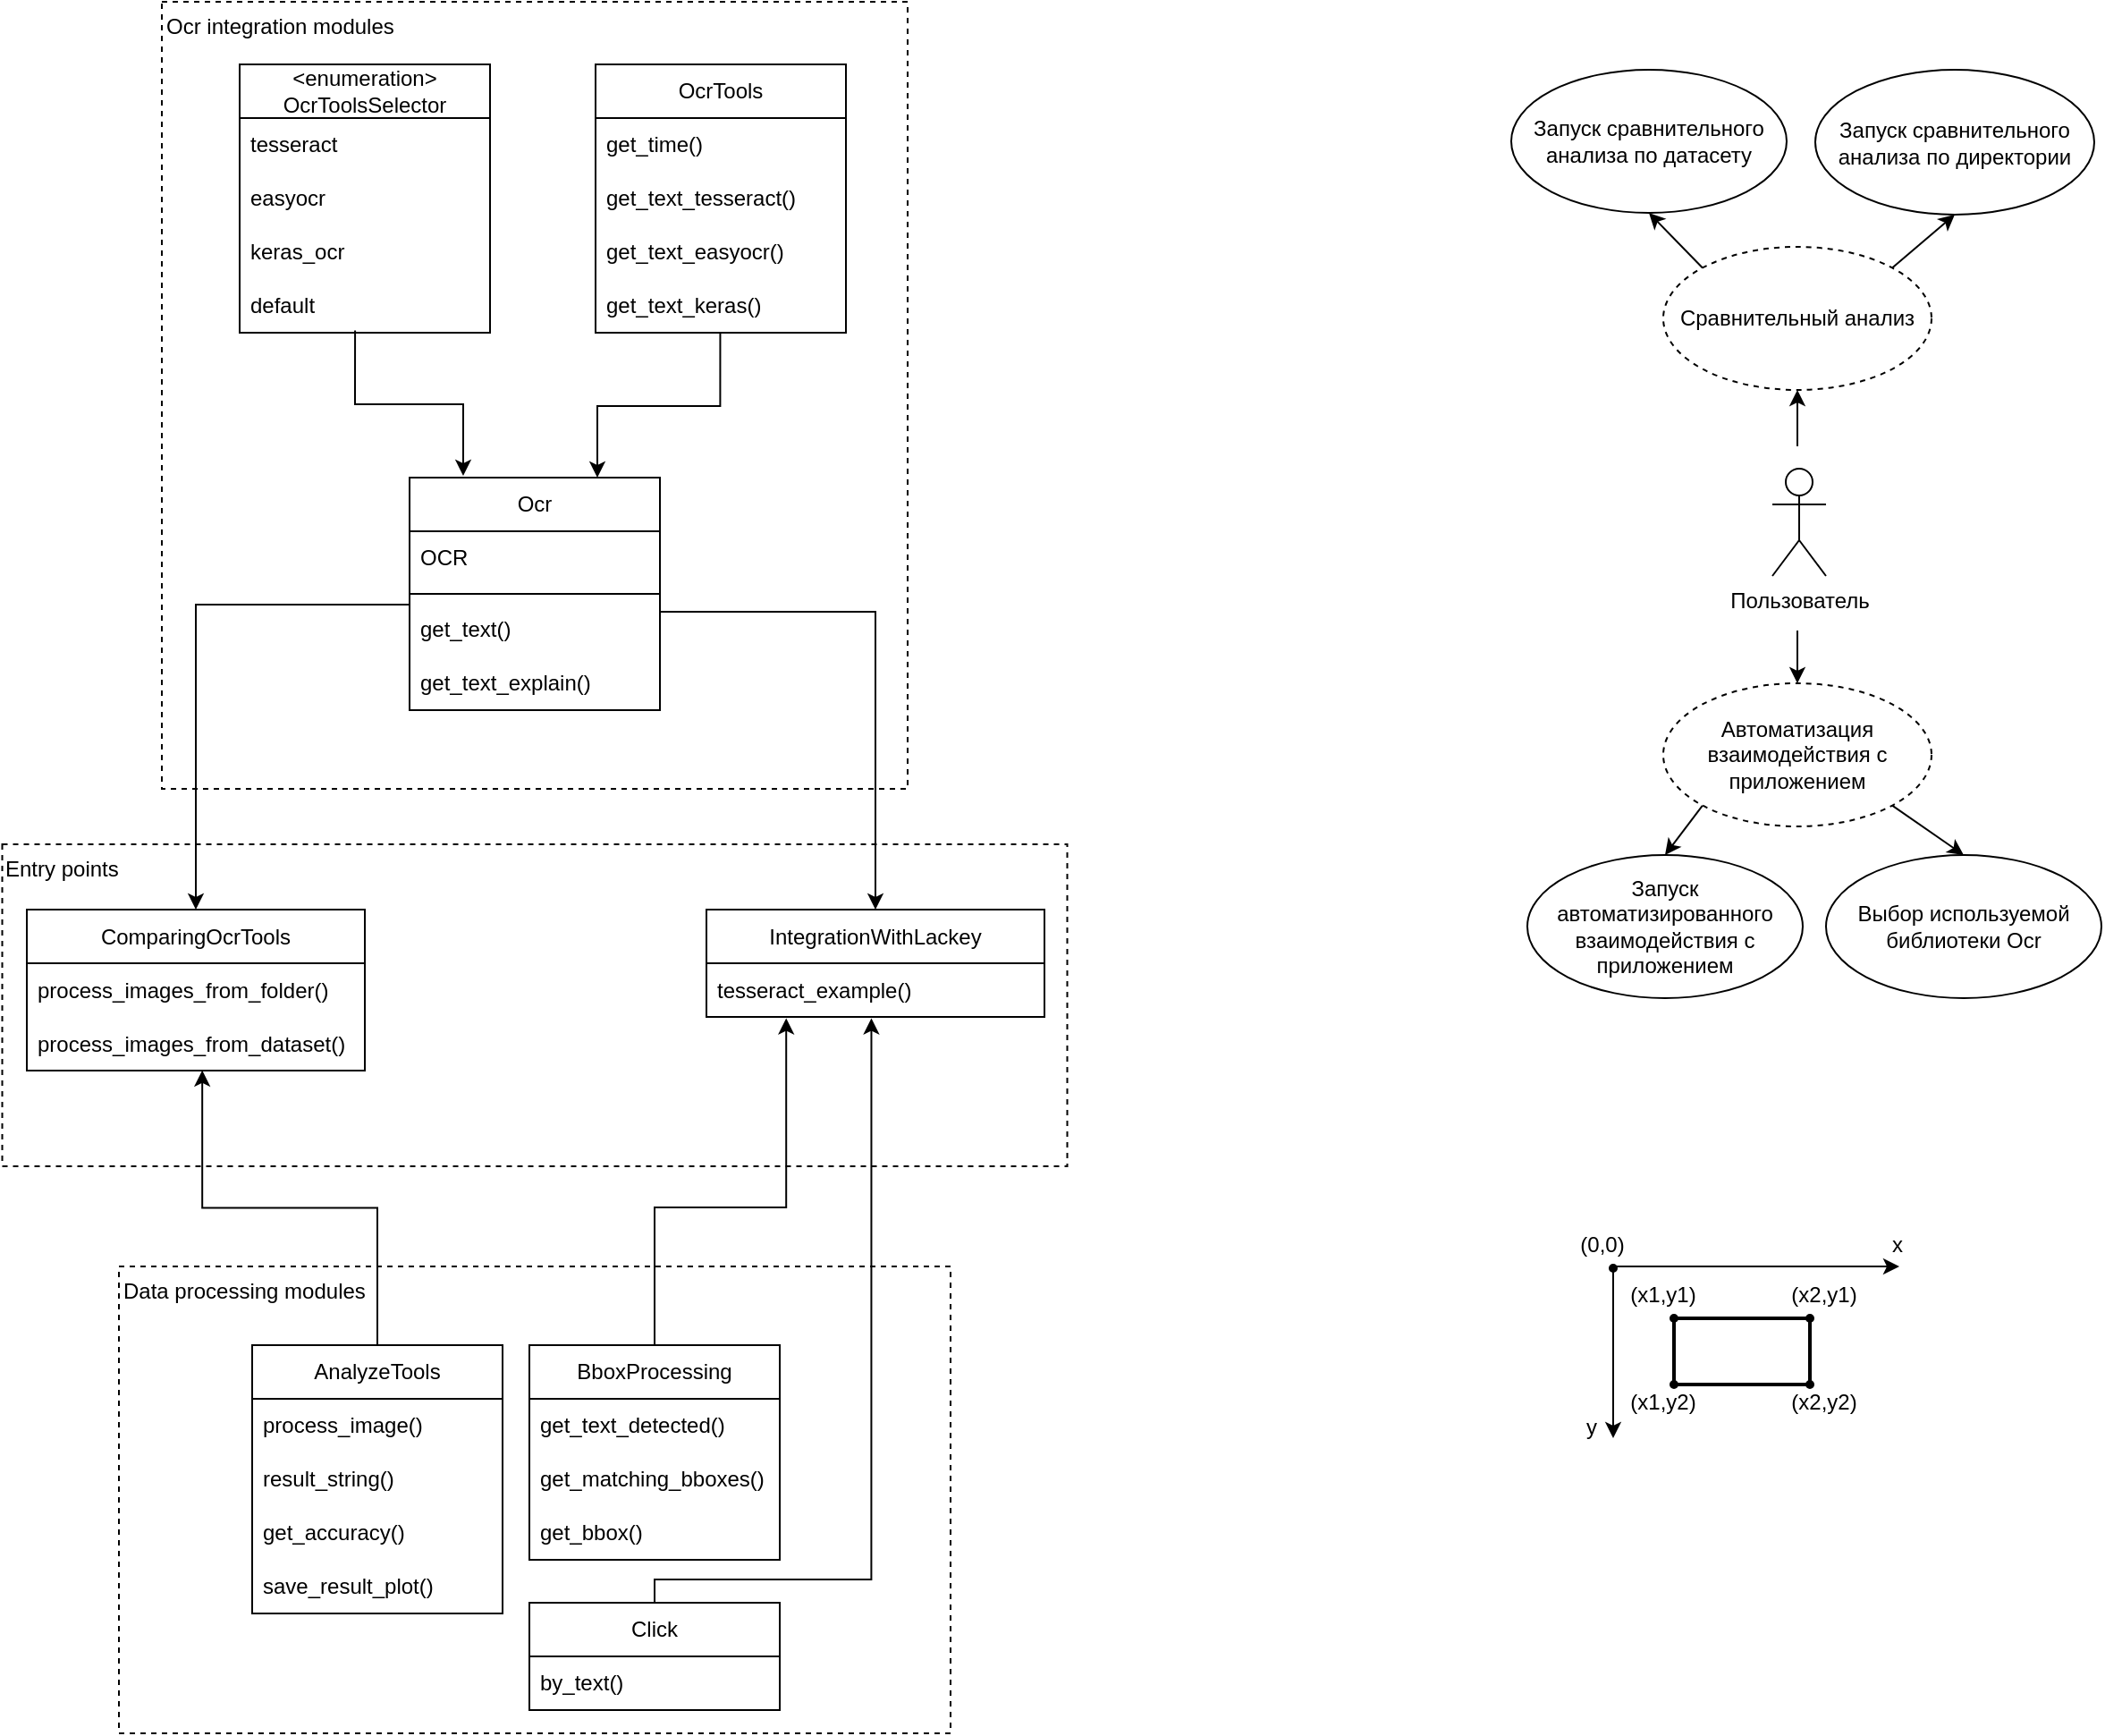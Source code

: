 <mxfile version="24.5.5" type="device">
  <diagram id="C5RBs43oDa-KdzZeNtuy" name="Page-1">
    <mxGraphModel dx="934" dy="1713" grid="0" gridSize="10" guides="1" tooltips="1" connect="1" arrows="1" fold="1" page="1" pageScale="1" pageWidth="827" pageHeight="1169" math="0" shadow="0">
      <root>
        <mxCell id="WIyWlLk6GJQsqaUBKTNV-0" />
        <mxCell id="WIyWlLk6GJQsqaUBKTNV-1" parent="WIyWlLk6GJQsqaUBKTNV-0" />
        <mxCell id="v5EBdVpUXsmUCi9kOZjm-39" style="edgeStyle=none;rounded=0;orthogonalLoop=1;jettySize=auto;html=1;exitX=0.5;exitY=0;exitDx=0;exitDy=0;entryX=0.5;entryY=1;entryDx=0;entryDy=0;" edge="1" parent="WIyWlLk6GJQsqaUBKTNV-1" source="v5EBdVpUXsmUCi9kOZjm-38" target="v5EBdVpUXsmUCi9kOZjm-25">
          <mxGeometry relative="1" as="geometry" />
        </mxCell>
        <mxCell id="v5EBdVpUXsmUCi9kOZjm-40" style="edgeStyle=none;rounded=0;orthogonalLoop=1;jettySize=auto;html=1;exitX=0.5;exitY=1;exitDx=0;exitDy=0;entryX=0.5;entryY=0;entryDx=0;entryDy=0;" edge="1" parent="WIyWlLk6GJQsqaUBKTNV-1" source="v5EBdVpUXsmUCi9kOZjm-38" target="v5EBdVpUXsmUCi9kOZjm-32">
          <mxGeometry relative="1" as="geometry" />
        </mxCell>
        <mxCell id="v5EBdVpUXsmUCi9kOZjm-38" value="" style="ellipse;whiteSpace=wrap;html=1;aspect=fixed;strokeColor=#FFFFFF;" vertex="1" parent="WIyWlLk6GJQsqaUBKTNV-1">
          <mxGeometry x="1118" y="-338" width="102" height="102" as="geometry" />
        </mxCell>
        <mxCell id="9-7d3YJmFRFUciD0fTXq-8" value="Entry points" style="rounded=0;whiteSpace=wrap;html=1;dashed=1;align=left;verticalAlign=top;" parent="WIyWlLk6GJQsqaUBKTNV-1" vertex="1">
          <mxGeometry x="165.25" y="-116" width="595.5" height="180" as="geometry" />
        </mxCell>
        <mxCell id="9-7d3YJmFRFUciD0fTXq-7" value="Ocr integration modules" style="rounded=0;whiteSpace=wrap;html=1;dashed=1;align=left;verticalAlign=top;" parent="WIyWlLk6GJQsqaUBKTNV-1" vertex="1">
          <mxGeometry x="254.5" y="-587" width="417" height="440" as="geometry" />
        </mxCell>
        <mxCell id="9-7d3YJmFRFUciD0fTXq-4" value="Data processing modules" style="rounded=0;whiteSpace=wrap;html=1;dashed=1;align=left;verticalAlign=top;" parent="WIyWlLk6GJQsqaUBKTNV-1" vertex="1">
          <mxGeometry x="230.5" y="120" width="465" height="261" as="geometry" />
        </mxCell>
        <mxCell id="HuecpJ5Ijg-PnafFDGNc-4" value="" style="rounded=0;whiteSpace=wrap;html=1;strokeWidth=2;" parent="WIyWlLk6GJQsqaUBKTNV-1" vertex="1">
          <mxGeometry x="1100" y="149" width="76" height="37" as="geometry" />
        </mxCell>
        <mxCell id="HuecpJ5Ijg-PnafFDGNc-7" value="" style="endArrow=classic;html=1;rounded=0;" parent="WIyWlLk6GJQsqaUBKTNV-1" edge="1">
          <mxGeometry relative="1" as="geometry">
            <mxPoint x="1066" y="120" as="sourcePoint" />
            <mxPoint x="1226" y="120" as="targetPoint" />
          </mxGeometry>
        </mxCell>
        <mxCell id="HuecpJ5Ijg-PnafFDGNc-10" value="" style="endArrow=classic;html=1;rounded=0;" parent="WIyWlLk6GJQsqaUBKTNV-1" edge="1">
          <mxGeometry relative="1" as="geometry">
            <mxPoint x="1066" y="120" as="sourcePoint" />
            <mxPoint x="1066" y="216" as="targetPoint" />
          </mxGeometry>
        </mxCell>
        <mxCell id="HuecpJ5Ijg-PnafFDGNc-13" value="x" style="text;html=1;align=center;verticalAlign=middle;whiteSpace=wrap;rounded=0;" parent="WIyWlLk6GJQsqaUBKTNV-1" vertex="1">
          <mxGeometry x="1195" y="93" width="60" height="30" as="geometry" />
        </mxCell>
        <mxCell id="HuecpJ5Ijg-PnafFDGNc-15" value="y" style="text;html=1;align=center;verticalAlign=middle;whiteSpace=wrap;rounded=0;" parent="WIyWlLk6GJQsqaUBKTNV-1" vertex="1">
          <mxGeometry x="1024" y="195" width="60" height="30" as="geometry" />
        </mxCell>
        <mxCell id="HuecpJ5Ijg-PnafFDGNc-16" value="(x1,y1)" style="text;html=1;align=center;verticalAlign=middle;whiteSpace=wrap;rounded=0;" parent="WIyWlLk6GJQsqaUBKTNV-1" vertex="1">
          <mxGeometry x="1064" y="121" width="60" height="30" as="geometry" />
        </mxCell>
        <mxCell id="HuecpJ5Ijg-PnafFDGNc-18" value="" style="ellipse;whiteSpace=wrap;html=1;aspect=fixed;fillColor=#000000;" parent="WIyWlLk6GJQsqaUBKTNV-1" vertex="1">
          <mxGeometry x="1098" y="147" width="4" height="4" as="geometry" />
        </mxCell>
        <mxCell id="HuecpJ5Ijg-PnafFDGNc-19" value="" style="ellipse;whiteSpace=wrap;html=1;aspect=fixed;fillColor=#000000;" parent="WIyWlLk6GJQsqaUBKTNV-1" vertex="1">
          <mxGeometry x="1174" y="147" width="4" height="4" as="geometry" />
        </mxCell>
        <mxCell id="HuecpJ5Ijg-PnafFDGNc-20" value="" style="ellipse;whiteSpace=wrap;html=1;aspect=fixed;fillColor=#000000;" parent="WIyWlLk6GJQsqaUBKTNV-1" vertex="1">
          <mxGeometry x="1098" y="184" width="4" height="4" as="geometry" />
        </mxCell>
        <mxCell id="HuecpJ5Ijg-PnafFDGNc-21" value="" style="ellipse;whiteSpace=wrap;html=1;aspect=fixed;fillColor=#000000;" parent="WIyWlLk6GJQsqaUBKTNV-1" vertex="1">
          <mxGeometry x="1174" y="184" width="4" height="4" as="geometry" />
        </mxCell>
        <mxCell id="HuecpJ5Ijg-PnafFDGNc-22" value="(x2,y1)" style="text;html=1;align=center;verticalAlign=middle;whiteSpace=wrap;rounded=0;" parent="WIyWlLk6GJQsqaUBKTNV-1" vertex="1">
          <mxGeometry x="1154" y="121" width="60" height="30" as="geometry" />
        </mxCell>
        <mxCell id="HuecpJ5Ijg-PnafFDGNc-23" value="(x1,y2)" style="text;html=1;align=center;verticalAlign=middle;whiteSpace=wrap;rounded=0;" parent="WIyWlLk6GJQsqaUBKTNV-1" vertex="1">
          <mxGeometry x="1064" y="181" width="60" height="30" as="geometry" />
        </mxCell>
        <mxCell id="HuecpJ5Ijg-PnafFDGNc-25" value="(x2,y2)" style="text;html=1;align=center;verticalAlign=middle;whiteSpace=wrap;rounded=0;" parent="WIyWlLk6GJQsqaUBKTNV-1" vertex="1">
          <mxGeometry x="1154" y="181" width="60" height="30" as="geometry" />
        </mxCell>
        <mxCell id="HuecpJ5Ijg-PnafFDGNc-26" value="(0,0)" style="text;html=1;align=center;verticalAlign=middle;whiteSpace=wrap;rounded=0;" parent="WIyWlLk6GJQsqaUBKTNV-1" vertex="1">
          <mxGeometry x="1030" y="93" width="60" height="30" as="geometry" />
        </mxCell>
        <mxCell id="HuecpJ5Ijg-PnafFDGNc-27" value="" style="ellipse;whiteSpace=wrap;html=1;aspect=fixed;fillColor=#000000;" parent="WIyWlLk6GJQsqaUBKTNV-1" vertex="1">
          <mxGeometry x="1064" y="119" width="4" height="4" as="geometry" />
        </mxCell>
        <mxCell id="v5EBdVpUXsmUCi9kOZjm-20" style="edgeStyle=orthogonalEdgeStyle;rounded=0;orthogonalLoop=1;jettySize=auto;html=1;exitX=0.498;exitY=0.986;exitDx=0;exitDy=0;entryX=0.75;entryY=0;entryDx=0;entryDy=0;exitPerimeter=0;" edge="1" parent="WIyWlLk6GJQsqaUBKTNV-1" source="9-7d3YJmFRFUciD0fTXq-3" target="HuecpJ5Ijg-PnafFDGNc-0">
          <mxGeometry relative="1" as="geometry">
            <Array as="points">
              <mxPoint x="567" y="-361" />
              <mxPoint x="498" y="-361" />
            </Array>
          </mxGeometry>
        </mxCell>
        <mxCell id="9-7d3YJmFRFUciD0fTXq-0" value="OcrTools" style="swimlane;fontStyle=0;childLayout=stackLayout;horizontal=1;startSize=30;horizontalStack=0;resizeParent=1;resizeParentMax=0;resizeLast=0;collapsible=1;marginBottom=0;whiteSpace=wrap;html=1;" parent="WIyWlLk6GJQsqaUBKTNV-1" vertex="1">
          <mxGeometry x="497" y="-552" width="140" height="150" as="geometry" />
        </mxCell>
        <mxCell id="9-7d3YJmFRFUciD0fTXq-1" value="get_time()" style="text;strokeColor=none;fillColor=none;align=left;verticalAlign=middle;spacingLeft=4;spacingRight=4;overflow=hidden;points=[[0,0.5],[1,0.5]];portConstraint=eastwest;rotatable=0;whiteSpace=wrap;html=1;" parent="9-7d3YJmFRFUciD0fTXq-0" vertex="1">
          <mxGeometry y="30" width="140" height="30" as="geometry" />
        </mxCell>
        <mxCell id="9-7d3YJmFRFUciD0fTXq-34" value="get_text_tesseract()" style="text;strokeColor=none;fillColor=none;align=left;verticalAlign=middle;spacingLeft=4;spacingRight=4;overflow=hidden;points=[[0,0.5],[1,0.5]];portConstraint=eastwest;rotatable=0;whiteSpace=wrap;html=1;" parent="9-7d3YJmFRFUciD0fTXq-0" vertex="1">
          <mxGeometry y="60" width="140" height="30" as="geometry" />
        </mxCell>
        <mxCell id="9-7d3YJmFRFUciD0fTXq-2" value="get_text_easyocr()" style="text;strokeColor=none;fillColor=none;align=left;verticalAlign=middle;spacingLeft=4;spacingRight=4;overflow=hidden;points=[[0,0.5],[1,0.5]];portConstraint=eastwest;rotatable=0;whiteSpace=wrap;html=1;" parent="9-7d3YJmFRFUciD0fTXq-0" vertex="1">
          <mxGeometry y="90" width="140" height="30" as="geometry" />
        </mxCell>
        <mxCell id="9-7d3YJmFRFUciD0fTXq-3" value="get_text_keras()" style="text;strokeColor=none;fillColor=none;align=left;verticalAlign=middle;spacingLeft=4;spacingRight=4;overflow=hidden;points=[[0,0.5],[1,0.5]];portConstraint=eastwest;rotatable=0;whiteSpace=wrap;html=1;" parent="9-7d3YJmFRFUciD0fTXq-0" vertex="1">
          <mxGeometry y="120" width="140" height="30" as="geometry" />
        </mxCell>
        <mxCell id="v5EBdVpUXsmUCi9kOZjm-21" style="edgeStyle=orthogonalEdgeStyle;rounded=0;orthogonalLoop=1;jettySize=auto;html=1;exitX=0.461;exitY=0.958;exitDx=0;exitDy=0;exitPerimeter=0;" edge="1" parent="WIyWlLk6GJQsqaUBKTNV-1" source="9-7d3YJmFRFUciD0fTXq-41">
          <mxGeometry relative="1" as="geometry">
            <mxPoint x="423" y="-322" as="targetPoint" />
            <Array as="points">
              <mxPoint x="363" y="-362" />
              <mxPoint x="423" y="-362" />
            </Array>
          </mxGeometry>
        </mxCell>
        <mxCell id="9-7d3YJmFRFUciD0fTXq-37" value="&lt;div&gt;&amp;lt;enumeration&amp;gt;&lt;/div&gt;OcrToolsSelector" style="swimlane;fontStyle=0;childLayout=stackLayout;horizontal=1;startSize=30;horizontalStack=0;resizeParent=1;resizeParentMax=0;resizeLast=0;collapsible=1;marginBottom=0;whiteSpace=wrap;html=1;" parent="WIyWlLk6GJQsqaUBKTNV-1" vertex="1">
          <mxGeometry x="298" y="-552" width="140" height="150" as="geometry" />
        </mxCell>
        <mxCell id="9-7d3YJmFRFUciD0fTXq-38" value="tesseract" style="text;strokeColor=none;fillColor=none;align=left;verticalAlign=middle;spacingLeft=4;spacingRight=4;overflow=hidden;points=[[0,0.5],[1,0.5]];portConstraint=eastwest;rotatable=0;whiteSpace=wrap;html=1;" parent="9-7d3YJmFRFUciD0fTXq-37" vertex="1">
          <mxGeometry y="30" width="140" height="30" as="geometry" />
        </mxCell>
        <mxCell id="9-7d3YJmFRFUciD0fTXq-44" value="easyocr" style="text;strokeColor=none;fillColor=none;align=left;verticalAlign=middle;spacingLeft=4;spacingRight=4;overflow=hidden;points=[[0,0.5],[1,0.5]];portConstraint=eastwest;rotatable=0;whiteSpace=wrap;html=1;" parent="9-7d3YJmFRFUciD0fTXq-37" vertex="1">
          <mxGeometry y="60" width="140" height="30" as="geometry" />
        </mxCell>
        <mxCell id="9-7d3YJmFRFUciD0fTXq-45" value="keras_ocr" style="text;strokeColor=none;fillColor=none;align=left;verticalAlign=middle;spacingLeft=4;spacingRight=4;overflow=hidden;points=[[0,0.5],[1,0.5]];portConstraint=eastwest;rotatable=0;whiteSpace=wrap;html=1;" parent="9-7d3YJmFRFUciD0fTXq-37" vertex="1">
          <mxGeometry y="90" width="140" height="30" as="geometry" />
        </mxCell>
        <mxCell id="9-7d3YJmFRFUciD0fTXq-41" value="default" style="text;strokeColor=none;fillColor=none;align=left;verticalAlign=middle;spacingLeft=4;spacingRight=4;overflow=hidden;points=[[0,0.5],[1,0.5]];portConstraint=eastwest;rotatable=0;whiteSpace=wrap;html=1;" parent="9-7d3YJmFRFUciD0fTXq-37" vertex="1">
          <mxGeometry y="120" width="140" height="30" as="geometry" />
        </mxCell>
        <mxCell id="9-7d3YJmFRFUciD0fTXq-46" value="BboxProcessing" style="swimlane;fontStyle=0;childLayout=stackLayout;horizontal=1;startSize=30;horizontalStack=0;resizeParent=1;resizeParentMax=0;resizeLast=0;collapsible=1;marginBottom=0;whiteSpace=wrap;html=1;" parent="WIyWlLk6GJQsqaUBKTNV-1" vertex="1">
          <mxGeometry x="460" y="164" width="140" height="120" as="geometry" />
        </mxCell>
        <mxCell id="9-7d3YJmFRFUciD0fTXq-51" value="get_text_detected()" style="text;strokeColor=none;fillColor=none;align=left;verticalAlign=middle;spacingLeft=4;spacingRight=4;overflow=hidden;points=[[0,0.5],[1,0.5]];portConstraint=eastwest;rotatable=0;whiteSpace=wrap;html=1;" parent="9-7d3YJmFRFUciD0fTXq-46" vertex="1">
          <mxGeometry y="30" width="140" height="30" as="geometry" />
        </mxCell>
        <mxCell id="9-7d3YJmFRFUciD0fTXq-52" value="get_matching_bboxes()" style="text;strokeColor=none;fillColor=none;align=left;verticalAlign=middle;spacingLeft=4;spacingRight=4;overflow=hidden;points=[[0,0.5],[1,0.5]];portConstraint=eastwest;rotatable=0;whiteSpace=wrap;html=1;" parent="9-7d3YJmFRFUciD0fTXq-46" vertex="1">
          <mxGeometry y="60" width="140" height="30" as="geometry" />
        </mxCell>
        <mxCell id="9-7d3YJmFRFUciD0fTXq-53" value="get_bbox()" style="text;strokeColor=none;fillColor=none;align=left;verticalAlign=middle;spacingLeft=4;spacingRight=4;overflow=hidden;points=[[0,0.5],[1,0.5]];portConstraint=eastwest;rotatable=0;whiteSpace=wrap;html=1;" parent="9-7d3YJmFRFUciD0fTXq-46" vertex="1">
          <mxGeometry y="90" width="140" height="30" as="geometry" />
        </mxCell>
        <mxCell id="9-7d3YJmFRFUciD0fTXq-54" value="Click" style="swimlane;fontStyle=0;childLayout=stackLayout;horizontal=1;startSize=30;horizontalStack=0;resizeParent=1;resizeParentMax=0;resizeLast=0;collapsible=1;marginBottom=0;whiteSpace=wrap;html=1;" parent="WIyWlLk6GJQsqaUBKTNV-1" vertex="1">
          <mxGeometry x="460" y="308" width="140" height="60" as="geometry" />
        </mxCell>
        <mxCell id="9-7d3YJmFRFUciD0fTXq-55" value="by_text()" style="text;strokeColor=none;fillColor=none;align=left;verticalAlign=middle;spacingLeft=4;spacingRight=4;overflow=hidden;points=[[0,0.5],[1,0.5]];portConstraint=eastwest;rotatable=0;whiteSpace=wrap;html=1;" parent="9-7d3YJmFRFUciD0fTXq-54" vertex="1">
          <mxGeometry y="30" width="140" height="30" as="geometry" />
        </mxCell>
        <mxCell id="v5EBdVpUXsmUCi9kOZjm-0" value="ComparingOcrTools" style="swimlane;fontStyle=0;childLayout=stackLayout;horizontal=1;startSize=30;horizontalStack=0;resizeParent=1;resizeParentMax=0;resizeLast=0;collapsible=1;marginBottom=0;whiteSpace=wrap;html=1;" vertex="1" parent="WIyWlLk6GJQsqaUBKTNV-1">
          <mxGeometry x="179" y="-79.5" width="189" height="90" as="geometry" />
        </mxCell>
        <mxCell id="v5EBdVpUXsmUCi9kOZjm-1" value="process_images_from_folder()" style="text;strokeColor=none;fillColor=none;align=left;verticalAlign=middle;spacingLeft=4;spacingRight=4;overflow=hidden;points=[[0,0.5],[1,0.5]];portConstraint=eastwest;rotatable=0;whiteSpace=wrap;html=1;" vertex="1" parent="v5EBdVpUXsmUCi9kOZjm-0">
          <mxGeometry y="30" width="189" height="30" as="geometry" />
        </mxCell>
        <mxCell id="v5EBdVpUXsmUCi9kOZjm-2" value="process_images_from_dataset()" style="text;strokeColor=none;fillColor=none;align=left;verticalAlign=middle;spacingLeft=4;spacingRight=4;overflow=hidden;points=[[0,0.5],[1,0.5]];portConstraint=eastwest;rotatable=0;whiteSpace=wrap;html=1;" vertex="1" parent="v5EBdVpUXsmUCi9kOZjm-0">
          <mxGeometry y="60" width="189" height="30" as="geometry" />
        </mxCell>
        <mxCell id="v5EBdVpUXsmUCi9kOZjm-7" value="IntegrationWithLackey" style="swimlane;fontStyle=0;childLayout=stackLayout;horizontal=1;startSize=30;horizontalStack=0;resizeParent=1;resizeParentMax=0;resizeLast=0;collapsible=1;marginBottom=0;whiteSpace=wrap;html=1;" vertex="1" parent="WIyWlLk6GJQsqaUBKTNV-1">
          <mxGeometry x="559" y="-79.5" width="189" height="60" as="geometry" />
        </mxCell>
        <mxCell id="v5EBdVpUXsmUCi9kOZjm-8" value="tesseract_example()" style="text;strokeColor=none;fillColor=none;align=left;verticalAlign=middle;spacingLeft=4;spacingRight=4;overflow=hidden;points=[[0,0.5],[1,0.5]];portConstraint=eastwest;rotatable=0;whiteSpace=wrap;html=1;" vertex="1" parent="v5EBdVpUXsmUCi9kOZjm-7">
          <mxGeometry y="30" width="189" height="30" as="geometry" />
        </mxCell>
        <mxCell id="v5EBdVpUXsmUCi9kOZjm-14" value="AnalyzeTools" style="swimlane;fontStyle=0;childLayout=stackLayout;horizontal=1;startSize=30;horizontalStack=0;resizeParent=1;resizeParentMax=0;resizeLast=0;collapsible=1;marginBottom=0;whiteSpace=wrap;html=1;" vertex="1" parent="WIyWlLk6GJQsqaUBKTNV-1">
          <mxGeometry x="305" y="164" width="140" height="150" as="geometry" />
        </mxCell>
        <mxCell id="v5EBdVpUXsmUCi9kOZjm-4" value="process_image()" style="text;strokeColor=none;fillColor=none;align=left;verticalAlign=middle;spacingLeft=4;spacingRight=4;overflow=hidden;points=[[0,0.5],[1,0.5]];portConstraint=eastwest;rotatable=0;whiteSpace=wrap;html=1;" vertex="1" parent="v5EBdVpUXsmUCi9kOZjm-14">
          <mxGeometry y="30" width="140" height="30" as="geometry" />
        </mxCell>
        <mxCell id="v5EBdVpUXsmUCi9kOZjm-3" value="result_string()" style="text;strokeColor=none;fillColor=none;align=left;verticalAlign=middle;spacingLeft=4;spacingRight=4;overflow=hidden;points=[[0,0.5],[1,0.5]];portConstraint=eastwest;rotatable=0;whiteSpace=wrap;html=1;" vertex="1" parent="v5EBdVpUXsmUCi9kOZjm-14">
          <mxGeometry y="60" width="140" height="30" as="geometry" />
        </mxCell>
        <mxCell id="v5EBdVpUXsmUCi9kOZjm-5" value="get_accuracy()" style="text;strokeColor=none;fillColor=none;align=left;verticalAlign=middle;spacingLeft=4;spacingRight=4;overflow=hidden;points=[[0,0.5],[1,0.5]];portConstraint=eastwest;rotatable=0;whiteSpace=wrap;html=1;" vertex="1" parent="v5EBdVpUXsmUCi9kOZjm-14">
          <mxGeometry y="90" width="140" height="30" as="geometry" />
        </mxCell>
        <mxCell id="v5EBdVpUXsmUCi9kOZjm-6" value="save_result_plot()" style="text;strokeColor=none;fillColor=none;align=left;verticalAlign=middle;spacingLeft=4;spacingRight=4;overflow=hidden;points=[[0,0.5],[1,0.5]];portConstraint=eastwest;rotatable=0;whiteSpace=wrap;html=1;" vertex="1" parent="v5EBdVpUXsmUCi9kOZjm-14">
          <mxGeometry y="120" width="140" height="30" as="geometry" />
        </mxCell>
        <mxCell id="v5EBdVpUXsmUCi9kOZjm-16" style="edgeStyle=orthogonalEdgeStyle;rounded=0;orthogonalLoop=1;jettySize=auto;html=1;exitX=0.5;exitY=0;exitDx=0;exitDy=0;entryX=0.519;entryY=0.997;entryDx=0;entryDy=0;entryPerimeter=0;" edge="1" parent="WIyWlLk6GJQsqaUBKTNV-1" source="v5EBdVpUXsmUCi9kOZjm-14" target="v5EBdVpUXsmUCi9kOZjm-2">
          <mxGeometry relative="1" as="geometry" />
        </mxCell>
        <mxCell id="v5EBdVpUXsmUCi9kOZjm-17" style="rounded=0;orthogonalLoop=1;jettySize=auto;html=1;exitX=0.5;exitY=0;exitDx=0;exitDy=0;entryX=0.236;entryY=1.025;entryDx=0;entryDy=0;entryPerimeter=0;edgeStyle=orthogonalEdgeStyle;" edge="1" parent="WIyWlLk6GJQsqaUBKTNV-1" source="9-7d3YJmFRFUciD0fTXq-46" target="v5EBdVpUXsmUCi9kOZjm-8">
          <mxGeometry relative="1" as="geometry">
            <Array as="points">
              <mxPoint x="530" y="87" />
              <mxPoint x="604" y="87" />
            </Array>
          </mxGeometry>
        </mxCell>
        <mxCell id="v5EBdVpUXsmUCi9kOZjm-18" style="edgeStyle=orthogonalEdgeStyle;rounded=0;orthogonalLoop=1;jettySize=auto;html=1;exitX=0.5;exitY=0;exitDx=0;exitDy=0;entryX=0.488;entryY=1.025;entryDx=0;entryDy=0;entryPerimeter=0;" edge="1" parent="WIyWlLk6GJQsqaUBKTNV-1" source="9-7d3YJmFRFUciD0fTXq-54" target="v5EBdVpUXsmUCi9kOZjm-8">
          <mxGeometry relative="1" as="geometry">
            <Array as="points">
              <mxPoint x="530" y="295" />
              <mxPoint x="651" y="295" />
            </Array>
          </mxGeometry>
        </mxCell>
        <mxCell id="HuecpJ5Ijg-PnafFDGNc-0" value="Ocr" style="swimlane;fontStyle=0;childLayout=stackLayout;horizontal=1;startSize=30;horizontalStack=0;resizeParent=1;resizeParentMax=0;resizeLast=0;collapsible=1;marginBottom=0;whiteSpace=wrap;html=1;" parent="WIyWlLk6GJQsqaUBKTNV-1" vertex="1">
          <mxGeometry x="393" y="-321" width="140" height="130" as="geometry" />
        </mxCell>
        <mxCell id="HuecpJ5Ijg-PnafFDGNc-1" value="OCR" style="text;strokeColor=none;fillColor=none;align=left;verticalAlign=middle;spacingLeft=4;spacingRight=4;overflow=hidden;points=[[0,0.5],[1,0.5]];portConstraint=eastwest;rotatable=0;whiteSpace=wrap;html=1;" parent="HuecpJ5Ijg-PnafFDGNc-0" vertex="1">
          <mxGeometry y="30" width="140" height="30" as="geometry" />
        </mxCell>
        <mxCell id="9-7d3YJmFRFUciD0fTXq-12" value="" style="line;strokeWidth=1;html=1;spacingTop=0;spacing=1;" parent="HuecpJ5Ijg-PnafFDGNc-0" vertex="1">
          <mxGeometry y="60" width="140" height="10" as="geometry" />
        </mxCell>
        <mxCell id="HuecpJ5Ijg-PnafFDGNc-2" value="get_text()" style="text;strokeColor=none;fillColor=none;align=left;verticalAlign=middle;spacingLeft=4;spacingRight=4;overflow=hidden;points=[[0,0.5],[1,0.5]];portConstraint=eastwest;rotatable=0;whiteSpace=wrap;html=1;" parent="HuecpJ5Ijg-PnafFDGNc-0" vertex="1">
          <mxGeometry y="70" width="140" height="30" as="geometry" />
        </mxCell>
        <mxCell id="9-7d3YJmFRFUciD0fTXq-13" value="get_text_explain()" style="text;strokeColor=none;fillColor=none;align=left;verticalAlign=middle;spacingLeft=4;spacingRight=4;overflow=hidden;points=[[0,0.5],[1,0.5]];portConstraint=eastwest;rotatable=0;whiteSpace=wrap;html=1;" parent="HuecpJ5Ijg-PnafFDGNc-0" vertex="1">
          <mxGeometry y="100" width="140" height="30" as="geometry" />
        </mxCell>
        <mxCell id="v5EBdVpUXsmUCi9kOZjm-22" style="edgeStyle=orthogonalEdgeStyle;rounded=0;orthogonalLoop=1;jettySize=auto;html=1;exitX=0;exitY=0.5;exitDx=0;exitDy=0;entryX=0.5;entryY=0;entryDx=0;entryDy=0;" edge="1" parent="WIyWlLk6GJQsqaUBKTNV-1" source="9-7d3YJmFRFUciD0fTXq-13" target="v5EBdVpUXsmUCi9kOZjm-0">
          <mxGeometry relative="1" as="geometry">
            <Array as="points">
              <mxPoint x="393" y="-250" />
              <mxPoint x="274" y="-250" />
            </Array>
          </mxGeometry>
        </mxCell>
        <mxCell id="v5EBdVpUXsmUCi9kOZjm-23" style="edgeStyle=orthogonalEdgeStyle;rounded=0;orthogonalLoop=1;jettySize=auto;html=1;exitX=1;exitY=0.5;exitDx=0;exitDy=0;entryX=0.5;entryY=0;entryDx=0;entryDy=0;" edge="1" parent="WIyWlLk6GJQsqaUBKTNV-1" source="9-7d3YJmFRFUciD0fTXq-13" target="v5EBdVpUXsmUCi9kOZjm-7">
          <mxGeometry relative="1" as="geometry">
            <Array as="points">
              <mxPoint x="533" y="-246" />
              <mxPoint x="654" y="-246" />
            </Array>
          </mxGeometry>
        </mxCell>
        <mxCell id="v5EBdVpUXsmUCi9kOZjm-24" value="Пользователь" style="shape=umlActor;verticalLabelPosition=bottom;verticalAlign=top;html=1;outlineConnect=0;" vertex="1" parent="WIyWlLk6GJQsqaUBKTNV-1">
          <mxGeometry x="1155" y="-326" width="30" height="60" as="geometry" />
        </mxCell>
        <mxCell id="v5EBdVpUXsmUCi9kOZjm-35" style="rounded=0;orthogonalLoop=1;jettySize=auto;html=1;exitX=0;exitY=0;exitDx=0;exitDy=0;entryX=0.5;entryY=1;entryDx=0;entryDy=0;" edge="1" parent="WIyWlLk6GJQsqaUBKTNV-1" source="v5EBdVpUXsmUCi9kOZjm-25" target="v5EBdVpUXsmUCi9kOZjm-26">
          <mxGeometry relative="1" as="geometry" />
        </mxCell>
        <mxCell id="v5EBdVpUXsmUCi9kOZjm-36" style="rounded=0;orthogonalLoop=1;jettySize=auto;html=1;exitX=1;exitY=0;exitDx=0;exitDy=0;entryX=0.5;entryY=1;entryDx=0;entryDy=0;" edge="1" parent="WIyWlLk6GJQsqaUBKTNV-1" source="v5EBdVpUXsmUCi9kOZjm-25" target="v5EBdVpUXsmUCi9kOZjm-27">
          <mxGeometry relative="1" as="geometry" />
        </mxCell>
        <mxCell id="v5EBdVpUXsmUCi9kOZjm-25" value="Сравнительный анализ" style="ellipse;whiteSpace=wrap;html=1;dashed=1;" vertex="1" parent="WIyWlLk6GJQsqaUBKTNV-1">
          <mxGeometry x="1094" y="-450" width="150" height="80" as="geometry" />
        </mxCell>
        <mxCell id="v5EBdVpUXsmUCi9kOZjm-26" value="Запуск сравнительного анализа по датасету" style="ellipse;whiteSpace=wrap;html=1;" vertex="1" parent="WIyWlLk6GJQsqaUBKTNV-1">
          <mxGeometry x="1009" y="-549" width="154" height="80" as="geometry" />
        </mxCell>
        <mxCell id="v5EBdVpUXsmUCi9kOZjm-27" value="Запуск сравнительного анализа по директории" style="ellipse;whiteSpace=wrap;html=1;" vertex="1" parent="WIyWlLk6GJQsqaUBKTNV-1">
          <mxGeometry x="1179" y="-549" width="156" height="81" as="geometry" />
        </mxCell>
        <mxCell id="v5EBdVpUXsmUCi9kOZjm-30" value="Запуск автоматизированного взаимодействия с приложением" style="ellipse;whiteSpace=wrap;html=1;" vertex="1" parent="WIyWlLk6GJQsqaUBKTNV-1">
          <mxGeometry x="1018" y="-110" width="154" height="80" as="geometry" />
        </mxCell>
        <mxCell id="v5EBdVpUXsmUCi9kOZjm-41" style="edgeStyle=none;rounded=0;orthogonalLoop=1;jettySize=auto;html=1;exitX=0;exitY=1;exitDx=0;exitDy=0;entryX=0.5;entryY=0;entryDx=0;entryDy=0;" edge="1" parent="WIyWlLk6GJQsqaUBKTNV-1" source="v5EBdVpUXsmUCi9kOZjm-32" target="v5EBdVpUXsmUCi9kOZjm-30">
          <mxGeometry relative="1" as="geometry" />
        </mxCell>
        <mxCell id="v5EBdVpUXsmUCi9kOZjm-42" style="edgeStyle=none;rounded=0;orthogonalLoop=1;jettySize=auto;html=1;exitX=1;exitY=1;exitDx=0;exitDy=0;entryX=0.5;entryY=0;entryDx=0;entryDy=0;" edge="1" parent="WIyWlLk6GJQsqaUBKTNV-1" source="v5EBdVpUXsmUCi9kOZjm-32" target="v5EBdVpUXsmUCi9kOZjm-33">
          <mxGeometry relative="1" as="geometry" />
        </mxCell>
        <mxCell id="v5EBdVpUXsmUCi9kOZjm-32" value="Автоматизация взаимодействия с приложением" style="ellipse;whiteSpace=wrap;html=1;dashed=1;" vertex="1" parent="WIyWlLk6GJQsqaUBKTNV-1">
          <mxGeometry x="1094" y="-206" width="150" height="80" as="geometry" />
        </mxCell>
        <mxCell id="v5EBdVpUXsmUCi9kOZjm-33" value="Выбор используемой библиотеки Ocr" style="ellipse;whiteSpace=wrap;html=1;" vertex="1" parent="WIyWlLk6GJQsqaUBKTNV-1">
          <mxGeometry x="1185" y="-110" width="154" height="80" as="geometry" />
        </mxCell>
      </root>
    </mxGraphModel>
  </diagram>
</mxfile>

